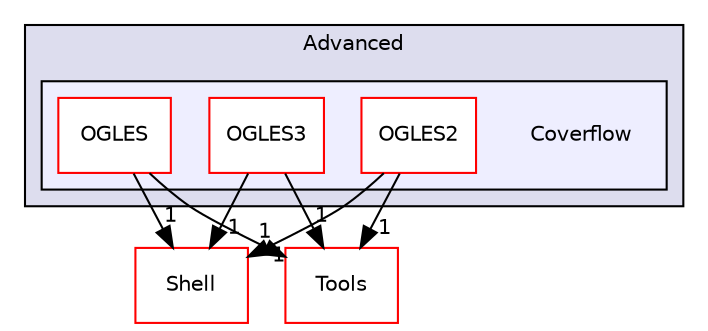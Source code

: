 digraph "PVR/SDK_3.4/Examples/Advanced/Coverflow" {
  compound=true
  node [ fontsize="10", fontname="Helvetica"];
  edge [ labelfontsize="10", labelfontname="Helvetica"];
  subgraph clusterdir_3311445bd4425c20b6c3fe25c066f270 {
    graph [ bgcolor="#ddddee", pencolor="black", label="Advanced" fontname="Helvetica", fontsize="10", URL="dir_3311445bd4425c20b6c3fe25c066f270.html"]
  subgraph clusterdir_25e6c48e72bc125f64e538f14bde0108 {
    graph [ bgcolor="#eeeeff", pencolor="black", label="" URL="dir_25e6c48e72bc125f64e538f14bde0108.html"];
    dir_25e6c48e72bc125f64e538f14bde0108 [shape=plaintext label="Coverflow"];
    dir_4b2c92a67d2bbe76b4f1ec20185c23cd [shape=box label="OGLES" color="red" fillcolor="white" style="filled" URL="dir_4b2c92a67d2bbe76b4f1ec20185c23cd.html"];
    dir_a01164d04ecf4582d33ac7dd20565f77 [shape=box label="OGLES2" color="red" fillcolor="white" style="filled" URL="dir_a01164d04ecf4582d33ac7dd20565f77.html"];
    dir_aa204bca672a1cd6f9b22eed2e521aac [shape=box label="OGLES3" color="red" fillcolor="white" style="filled" URL="dir_aa204bca672a1cd6f9b22eed2e521aac.html"];
  }
  }
  dir_de41955a66a331b990d60d5323117a97 [shape=box label="Shell" fillcolor="white" style="filled" color="red" URL="dir_de41955a66a331b990d60d5323117a97.html"];
  dir_5222bd6691dac9df766f8a52293393a2 [shape=box label="Tools" fillcolor="white" style="filled" color="red" URL="dir_5222bd6691dac9df766f8a52293393a2.html"];
  dir_a01164d04ecf4582d33ac7dd20565f77->dir_de41955a66a331b990d60d5323117a97 [headlabel="1", labeldistance=1.5 headhref="dir_000573_000133.html"];
  dir_a01164d04ecf4582d33ac7dd20565f77->dir_5222bd6691dac9df766f8a52293393a2 [headlabel="1", labeldistance=1.5 headhref="dir_000573_001762.html"];
  dir_aa204bca672a1cd6f9b22eed2e521aac->dir_de41955a66a331b990d60d5323117a97 [headlabel="1", labeldistance=1.5 headhref="dir_000575_000133.html"];
  dir_aa204bca672a1cd6f9b22eed2e521aac->dir_5222bd6691dac9df766f8a52293393a2 [headlabel="1", labeldistance=1.5 headhref="dir_000575_001762.html"];
  dir_4b2c92a67d2bbe76b4f1ec20185c23cd->dir_de41955a66a331b990d60d5323117a97 [headlabel="1", labeldistance=1.5 headhref="dir_000565_000133.html"];
  dir_4b2c92a67d2bbe76b4f1ec20185c23cd->dir_5222bd6691dac9df766f8a52293393a2 [headlabel="1", labeldistance=1.5 headhref="dir_000565_001762.html"];
}
